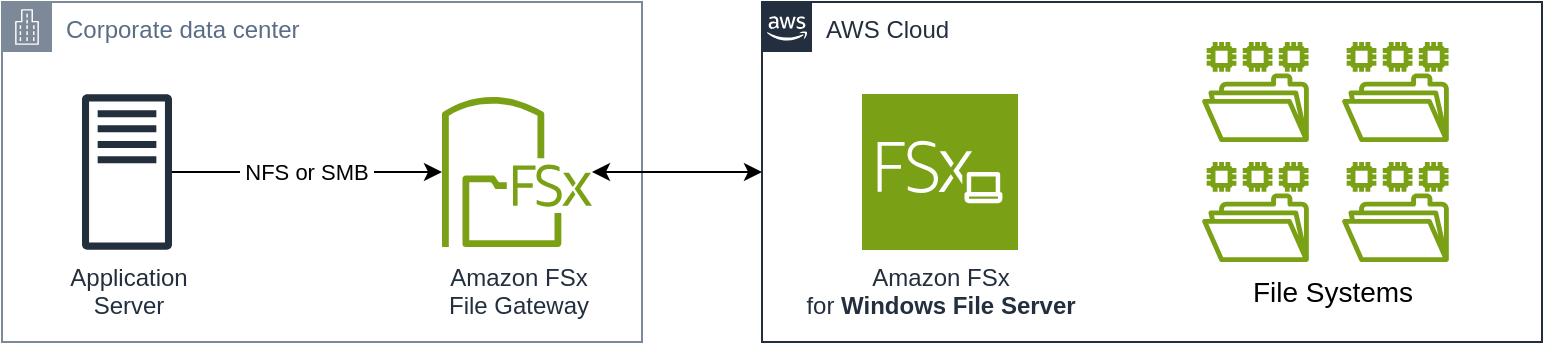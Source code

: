 <mxfile version="26.0.4">
  <diagram name="Page-1" id="lvJhIlfjL9-gSGtxwmXL">
    <mxGraphModel dx="1114" dy="1027" grid="1" gridSize="10" guides="1" tooltips="1" connect="1" arrows="1" fold="1" page="1" pageScale="1" pageWidth="850" pageHeight="1100" math="0" shadow="0">
      <root>
        <mxCell id="0" />
        <mxCell id="1" parent="0" />
        <mxCell id="XK887LrzJykLu7SdIuaZ-1" value="Corporate data center" style="points=[[0,0],[0.25,0],[0.5,0],[0.75,0],[1,0],[1,0.25],[1,0.5],[1,0.75],[1,1],[0.75,1],[0.5,1],[0.25,1],[0,1],[0,0.75],[0,0.5],[0,0.25]];outlineConnect=0;gradientColor=none;html=1;whiteSpace=wrap;fontSize=12;fontStyle=0;container=1;pointerEvents=0;collapsible=0;recursiveResize=0;shape=mxgraph.aws4.group;grIcon=mxgraph.aws4.group_corporate_data_center;strokeColor=#7D8998;fillColor=none;verticalAlign=top;align=left;spacingLeft=30;fontColor=#5A6C86;dashed=0;" vertex="1" parent="1">
          <mxGeometry x="220" y="340" width="320" height="170" as="geometry" />
        </mxCell>
        <mxCell id="XK887LrzJykLu7SdIuaZ-10" value="Amazon FSx&lt;div&gt;File Gateway&lt;/div&gt;" style="sketch=0;outlineConnect=0;fontColor=#232F3E;gradientColor=none;fillColor=#7AA116;strokeColor=none;dashed=0;verticalLabelPosition=bottom;verticalAlign=top;align=center;html=1;fontSize=12;fontStyle=0;aspect=fixed;pointerEvents=1;shape=mxgraph.aws4.fsx_file_gateway;" vertex="1" parent="XK887LrzJykLu7SdIuaZ-1">
          <mxGeometry x="220" y="46" width="75" height="78" as="geometry" />
        </mxCell>
        <mxCell id="XK887LrzJykLu7SdIuaZ-3" value="&amp;nbsp;NFS or SMB&amp;nbsp;" style="edgeStyle=orthogonalEdgeStyle;rounded=0;orthogonalLoop=1;jettySize=auto;html=1;" edge="1" parent="1" source="XK887LrzJykLu7SdIuaZ-4" target="XK887LrzJykLu7SdIuaZ-10">
          <mxGeometry relative="1" as="geometry">
            <mxPoint x="441.768" y="425" as="targetPoint" />
          </mxGeometry>
        </mxCell>
        <mxCell id="XK887LrzJykLu7SdIuaZ-4" value="Application&lt;div&gt;Server&lt;/div&gt;" style="sketch=0;outlineConnect=0;fontColor=#232F3E;gradientColor=none;fillColor=#232F3D;strokeColor=none;dashed=0;verticalLabelPosition=bottom;verticalAlign=top;align=center;html=1;fontSize=12;fontStyle=0;aspect=fixed;pointerEvents=1;shape=mxgraph.aws4.traditional_server;" vertex="1" parent="1">
          <mxGeometry x="260" y="386" width="45" height="78" as="geometry" />
        </mxCell>
        <mxCell id="XK887LrzJykLu7SdIuaZ-5" value="AWS Cloud" style="points=[[0,0],[0.25,0],[0.5,0],[0.75,0],[1,0],[1,0.25],[1,0.5],[1,0.75],[1,1],[0.75,1],[0.5,1],[0.25,1],[0,1],[0,0.75],[0,0.5],[0,0.25]];outlineConnect=0;gradientColor=none;html=1;whiteSpace=wrap;fontSize=12;fontStyle=0;container=1;pointerEvents=0;collapsible=0;recursiveResize=0;shape=mxgraph.aws4.group;grIcon=mxgraph.aws4.group_aws_cloud_alt;strokeColor=#232F3E;fillColor=none;verticalAlign=top;align=left;spacingLeft=30;fontColor=#232F3E;dashed=0;" vertex="1" parent="1">
          <mxGeometry x="600" y="340" width="390" height="170" as="geometry" />
        </mxCell>
        <mxCell id="XK887LrzJykLu7SdIuaZ-12" value="Amazon FSx&lt;div&gt;for &lt;b&gt;Windows File Server&lt;/b&gt;&lt;/div&gt;" style="sketch=0;points=[[0,0,0],[0.25,0,0],[0.5,0,0],[0.75,0,0],[1,0,0],[0,1,0],[0.25,1,0],[0.5,1,0],[0.75,1,0],[1,1,0],[0,0.25,0],[0,0.5,0],[0,0.75,0],[1,0.25,0],[1,0.5,0],[1,0.75,0]];outlineConnect=0;fontColor=#232F3E;fillColor=#7AA116;strokeColor=#ffffff;dashed=0;verticalLabelPosition=bottom;verticalAlign=top;align=center;html=1;fontSize=12;fontStyle=0;aspect=fixed;shape=mxgraph.aws4.resourceIcon;resIcon=mxgraph.aws4.fsx_for_windows_file_server;" vertex="1" parent="XK887LrzJykLu7SdIuaZ-5">
          <mxGeometry x="50" y="46" width="78" height="78" as="geometry" />
        </mxCell>
        <mxCell id="XK887LrzJykLu7SdIuaZ-13" value="" style="sketch=0;outlineConnect=0;fontColor=#232F3E;gradientColor=none;fillColor=#7AA116;strokeColor=none;dashed=0;verticalLabelPosition=bottom;verticalAlign=top;align=center;html=1;fontSize=12;fontStyle=0;aspect=fixed;pointerEvents=1;shape=mxgraph.aws4.file_system;" vertex="1" parent="XK887LrzJykLu7SdIuaZ-5">
          <mxGeometry x="220" y="20" width="53.42" height="50" as="geometry" />
        </mxCell>
        <mxCell id="XK887LrzJykLu7SdIuaZ-14" value="" style="sketch=0;outlineConnect=0;fontColor=#232F3E;gradientColor=none;fillColor=#7AA116;strokeColor=none;dashed=0;verticalLabelPosition=bottom;verticalAlign=top;align=center;html=1;fontSize=12;fontStyle=0;aspect=fixed;pointerEvents=1;shape=mxgraph.aws4.file_system;" vertex="1" parent="XK887LrzJykLu7SdIuaZ-5">
          <mxGeometry x="290" y="20" width="53.42" height="50" as="geometry" />
        </mxCell>
        <mxCell id="XK887LrzJykLu7SdIuaZ-15" value="" style="sketch=0;outlineConnect=0;fontColor=#232F3E;gradientColor=none;fillColor=#7AA116;strokeColor=none;dashed=0;verticalLabelPosition=bottom;verticalAlign=top;align=center;html=1;fontSize=12;fontStyle=0;aspect=fixed;pointerEvents=1;shape=mxgraph.aws4.file_system;" vertex="1" parent="XK887LrzJykLu7SdIuaZ-5">
          <mxGeometry x="220" y="80" width="53.42" height="50" as="geometry" />
        </mxCell>
        <mxCell id="XK887LrzJykLu7SdIuaZ-16" value="" style="sketch=0;outlineConnect=0;fontColor=#232F3E;gradientColor=none;fillColor=#7AA116;strokeColor=none;dashed=0;verticalLabelPosition=bottom;verticalAlign=top;align=center;html=1;fontSize=12;fontStyle=0;aspect=fixed;pointerEvents=1;shape=mxgraph.aws4.file_system;" vertex="1" parent="XK887LrzJykLu7SdIuaZ-5">
          <mxGeometry x="290" y="80" width="53.42" height="50" as="geometry" />
        </mxCell>
        <mxCell id="XK887LrzJykLu7SdIuaZ-17" value="File Systems" style="text;html=1;align=center;verticalAlign=middle;resizable=0;points=[];autosize=1;strokeColor=none;fillColor=none;fontSize=14;" vertex="1" parent="XK887LrzJykLu7SdIuaZ-5">
          <mxGeometry x="235" y="130" width="100" height="30" as="geometry" />
        </mxCell>
        <mxCell id="XK887LrzJykLu7SdIuaZ-9" style="edgeStyle=orthogonalEdgeStyle;rounded=0;orthogonalLoop=1;jettySize=auto;html=1;startArrow=classic;startFill=1;" edge="1" parent="1" source="XK887LrzJykLu7SdIuaZ-10" target="XK887LrzJykLu7SdIuaZ-5">
          <mxGeometry relative="1" as="geometry">
            <mxPoint x="516.232" y="425" as="sourcePoint" />
          </mxGeometry>
        </mxCell>
      </root>
    </mxGraphModel>
  </diagram>
</mxfile>
